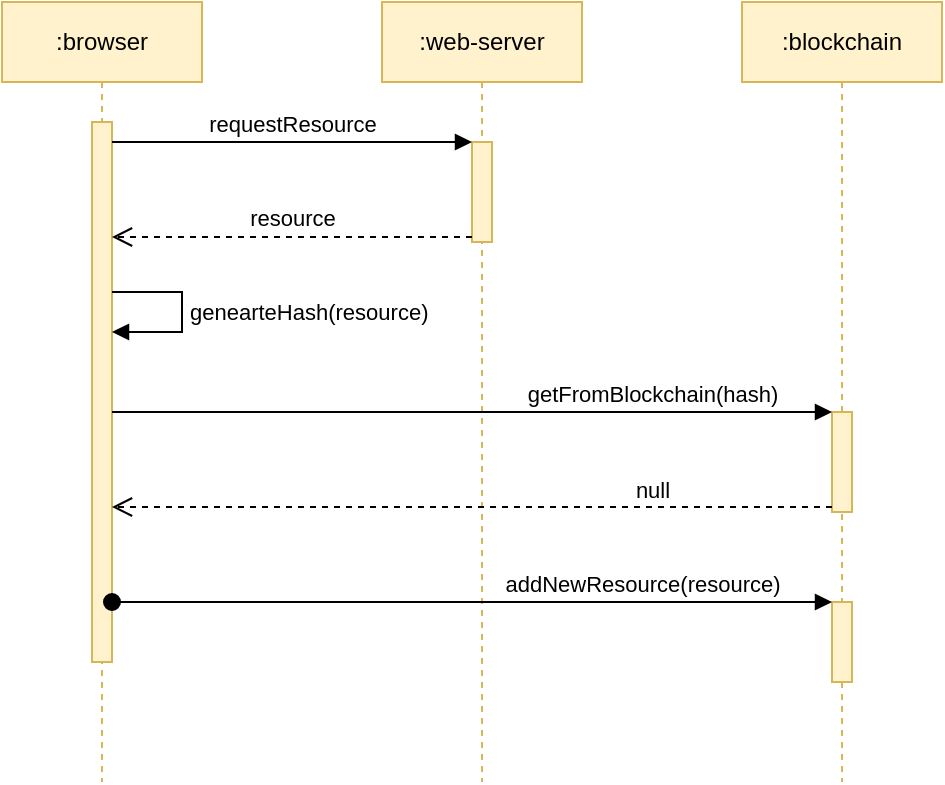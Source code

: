 <mxfile version="12.6.4" type="device"><diagram id="cH2v2ocnQ-wn6MjjrhY7" name="Page-1"><mxGraphModel dx="909" dy="483" grid="1" gridSize="10" guides="1" tooltips="1" connect="1" arrows="1" fold="1" page="1" pageScale="1" pageWidth="827" pageHeight="1169" math="0" shadow="0"><root><mxCell id="0"/><mxCell id="1" parent="0"/><mxCell id="f0NWOjDqPOpRux3r0SJP-1" value=":browser" style="shape=umlLifeline;perimeter=lifelinePerimeter;whiteSpace=wrap;html=1;container=1;collapsible=0;recursiveResize=0;outlineConnect=0;fillColor=#fff2cc;strokeColor=#d6b656;" vertex="1" parent="1"><mxGeometry x="40" y="20" width="100" height="390" as="geometry"/></mxCell><mxCell id="f0NWOjDqPOpRux3r0SJP-7" value="" style="html=1;points=[];perimeter=orthogonalPerimeter;fillColor=#fff2cc;strokeColor=#d6b656;" vertex="1" parent="f0NWOjDqPOpRux3r0SJP-1"><mxGeometry x="45" y="60" width="10" height="270" as="geometry"/></mxCell><mxCell id="f0NWOjDqPOpRux3r0SJP-21" value="genearteHash(resource)" style="edgeStyle=orthogonalEdgeStyle;html=1;align=left;spacingLeft=2;endArrow=block;rounded=0;" edge="1" target="f0NWOjDqPOpRux3r0SJP-7" parent="f0NWOjDqPOpRux3r0SJP-1" source="f0NWOjDqPOpRux3r0SJP-7"><mxGeometry relative="1" as="geometry"><mxPoint x="95" y="145" as="sourcePoint"/><Array as="points"><mxPoint x="90" y="145"/><mxPoint x="90" y="165"/></Array><mxPoint x="100" y="165" as="targetPoint"/></mxGeometry></mxCell><mxCell id="f0NWOjDqPOpRux3r0SJP-3" value=":blockchain" style="shape=umlLifeline;perimeter=lifelinePerimeter;whiteSpace=wrap;html=1;container=1;collapsible=0;recursiveResize=0;outlineConnect=0;fillColor=#fff2cc;strokeColor=#d6b656;" vertex="1" parent="1"><mxGeometry x="410" y="20" width="100" height="390" as="geometry"/></mxCell><mxCell id="f0NWOjDqPOpRux3r0SJP-12" value="" style="html=1;points=[];perimeter=orthogonalPerimeter;fillColor=#fff2cc;strokeColor=#d6b656;" vertex="1" parent="f0NWOjDqPOpRux3r0SJP-3"><mxGeometry x="45" y="205" width="10" height="50" as="geometry"/></mxCell><mxCell id="f0NWOjDqPOpRux3r0SJP-16" value="" style="html=1;points=[];perimeter=orthogonalPerimeter;fillColor=#fff2cc;strokeColor=#d6b656;" vertex="1" parent="f0NWOjDqPOpRux3r0SJP-3"><mxGeometry x="45" y="300" width="10" height="40" as="geometry"/></mxCell><mxCell id="f0NWOjDqPOpRux3r0SJP-8" value=":web-server" style="shape=umlLifeline;perimeter=lifelinePerimeter;whiteSpace=wrap;html=1;container=1;collapsible=0;recursiveResize=0;outlineConnect=0;fillColor=#fff2cc;strokeColor=#d6b656;" vertex="1" parent="1"><mxGeometry x="230" y="20" width="100" height="390" as="geometry"/></mxCell><mxCell id="f0NWOjDqPOpRux3r0SJP-9" value="" style="html=1;points=[];perimeter=orthogonalPerimeter;fillColor=#fff2cc;strokeColor=#d6b656;" vertex="1" parent="f0NWOjDqPOpRux3r0SJP-8"><mxGeometry x="45" y="70" width="10" height="50" as="geometry"/></mxCell><mxCell id="f0NWOjDqPOpRux3r0SJP-10" value="requestResource" style="html=1;verticalAlign=bottom;endArrow=block;entryX=0;entryY=0;" edge="1" target="f0NWOjDqPOpRux3r0SJP-9" parent="1" source="f0NWOjDqPOpRux3r0SJP-7"><mxGeometry relative="1" as="geometry"><mxPoint x="185" y="90" as="sourcePoint"/></mxGeometry></mxCell><mxCell id="f0NWOjDqPOpRux3r0SJP-11" value="resource" style="html=1;verticalAlign=bottom;endArrow=open;dashed=1;endSize=8;exitX=0;exitY=0.95;" edge="1" source="f0NWOjDqPOpRux3r0SJP-9" parent="1" target="f0NWOjDqPOpRux3r0SJP-7"><mxGeometry relative="1" as="geometry"><mxPoint x="185" y="166" as="targetPoint"/></mxGeometry></mxCell><mxCell id="f0NWOjDqPOpRux3r0SJP-13" value="getFromBlockchain(hash)" style="html=1;verticalAlign=bottom;endArrow=block;entryX=0;entryY=0;" edge="1" target="f0NWOjDqPOpRux3r0SJP-12" parent="1" source="f0NWOjDqPOpRux3r0SJP-7"><mxGeometry x="0.5" relative="1" as="geometry"><mxPoint x="365" y="150" as="sourcePoint"/><mxPoint as="offset"/></mxGeometry></mxCell><mxCell id="f0NWOjDqPOpRux3r0SJP-14" value="null" style="html=1;verticalAlign=bottom;endArrow=open;dashed=1;endSize=8;exitX=0;exitY=0.95;" edge="1" source="f0NWOjDqPOpRux3r0SJP-12" parent="1" target="f0NWOjDqPOpRux3r0SJP-7"><mxGeometry x="-0.5" relative="1" as="geometry"><mxPoint x="365" y="226" as="targetPoint"/><mxPoint as="offset"/></mxGeometry></mxCell><mxCell id="f0NWOjDqPOpRux3r0SJP-17" value="addNewResource(resource)" style="html=1;verticalAlign=bottom;startArrow=oval;endArrow=block;startSize=8;" edge="1" target="f0NWOjDqPOpRux3r0SJP-16" parent="1" source="f0NWOjDqPOpRux3r0SJP-7"><mxGeometry x="0.472" relative="1" as="geometry"><mxPoint x="375" y="240" as="sourcePoint"/><mxPoint as="offset"/></mxGeometry></mxCell></root></mxGraphModel></diagram></mxfile>